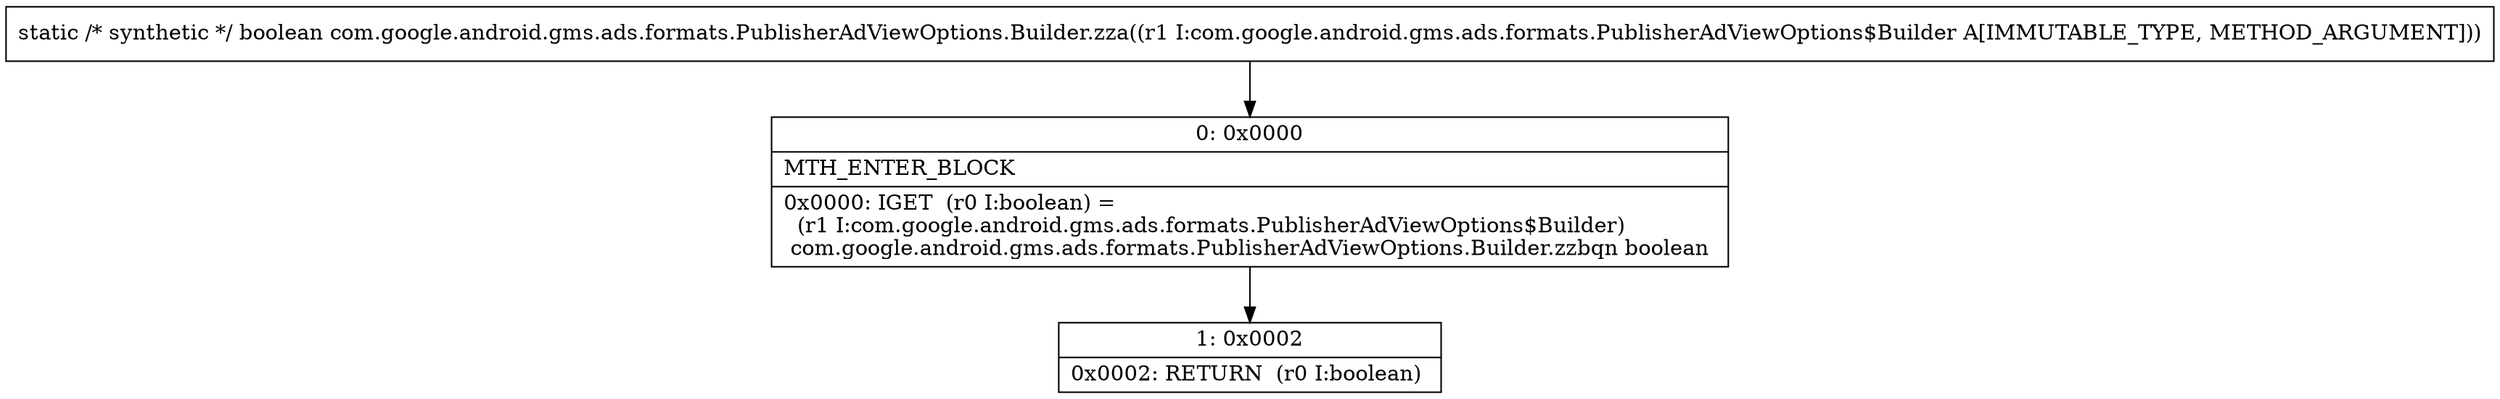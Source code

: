 digraph "CFG forcom.google.android.gms.ads.formats.PublisherAdViewOptions.Builder.zza(Lcom\/google\/android\/gms\/ads\/formats\/PublisherAdViewOptions$Builder;)Z" {
Node_0 [shape=record,label="{0\:\ 0x0000|MTH_ENTER_BLOCK\l|0x0000: IGET  (r0 I:boolean) = \l  (r1 I:com.google.android.gms.ads.formats.PublisherAdViewOptions$Builder)\l com.google.android.gms.ads.formats.PublisherAdViewOptions.Builder.zzbqn boolean \l}"];
Node_1 [shape=record,label="{1\:\ 0x0002|0x0002: RETURN  (r0 I:boolean) \l}"];
MethodNode[shape=record,label="{static \/* synthetic *\/ boolean com.google.android.gms.ads.formats.PublisherAdViewOptions.Builder.zza((r1 I:com.google.android.gms.ads.formats.PublisherAdViewOptions$Builder A[IMMUTABLE_TYPE, METHOD_ARGUMENT])) }"];
MethodNode -> Node_0;
Node_0 -> Node_1;
}

